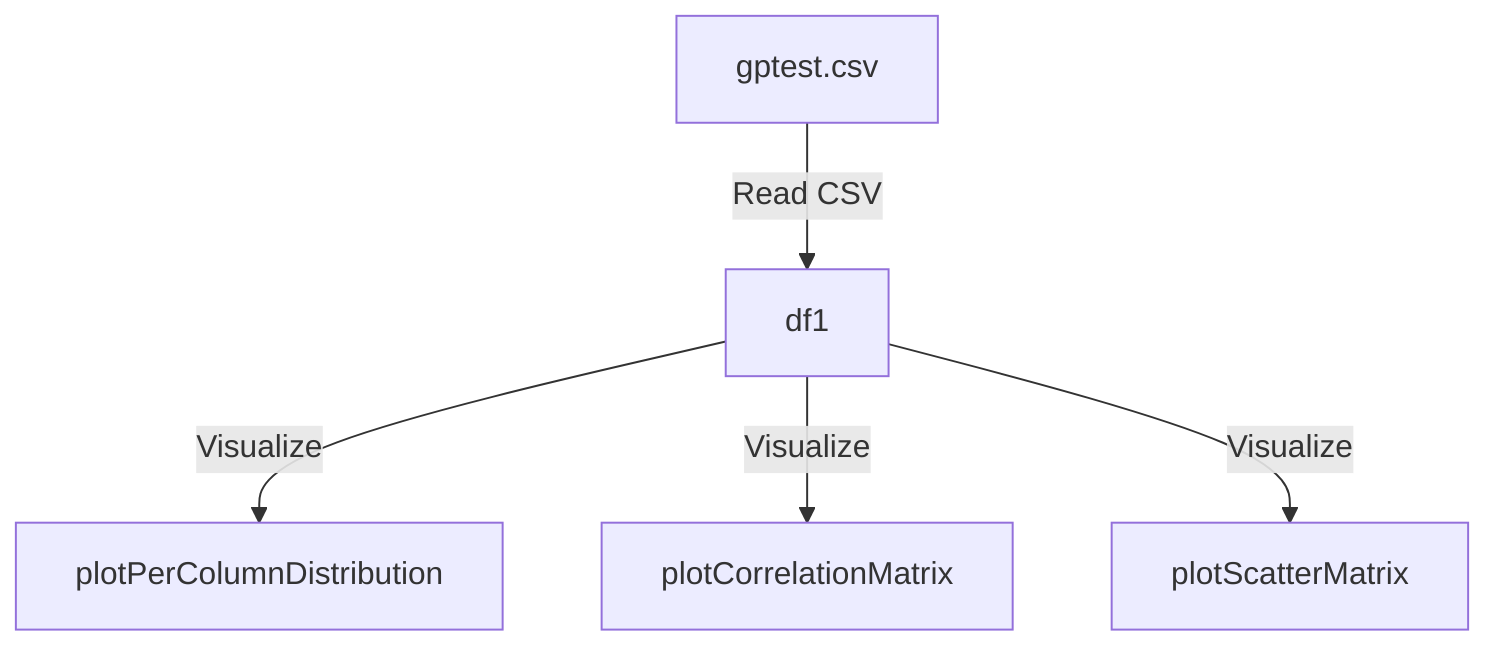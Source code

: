 flowchart TD
    A[gptest.csv] -->|Read CSV| B[df1]
    %% A: Represents the data source file 'gptest.csv'
    %% B: Represents the DataFrame 'df1' which contains data read from 'gptest.csv'

    B -->|Visualize| C[plotPerColumnDistribution]
    %% C: Distribution plots for each column in the DataFrame df1

    B -->|Visualize| D[plotCorrelationMatrix]
    %% D: A correlation matrix plot derived from DataFrame df1

    B -->|Visualize| E[plotScatterMatrix]
    %% E: A scatter matrix plot showing relationships between columns in DataFrame df1